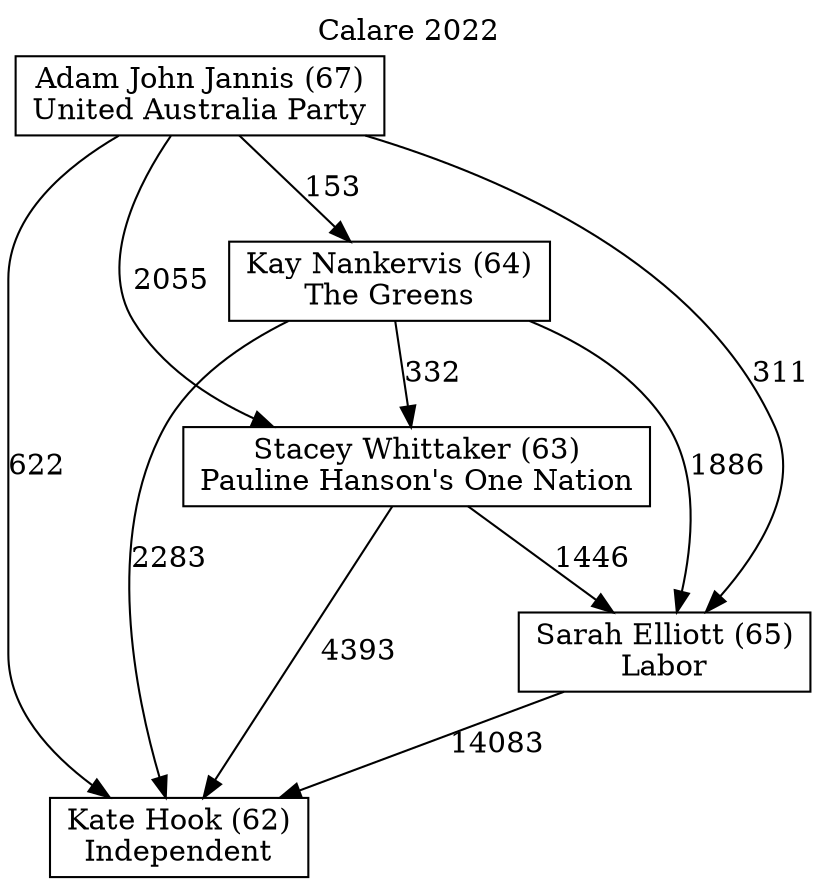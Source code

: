 // House preference flow
digraph "Kate Hook (62)_Calare_2022" {
	graph [label="Calare 2022" labelloc=t mclimit=10]
	node [shape=box]
	"Adam John Jannis (67)" [label="Adam John Jannis (67)
United Australia Party"]
	"Kate Hook (62)" [label="Kate Hook (62)
Independent"]
	"Kay Nankervis (64)" [label="Kay Nankervis (64)
The Greens"]
	"Sarah Elliott (65)" [label="Sarah Elliott (65)
Labor"]
	"Stacey Whittaker (63)" [label="Stacey Whittaker (63)
Pauline Hanson's One Nation"]
	"Adam John Jannis (67)" -> "Kate Hook (62)" [label=622]
	"Adam John Jannis (67)" -> "Kay Nankervis (64)" [label=153]
	"Adam John Jannis (67)" -> "Sarah Elliott (65)" [label=311]
	"Adam John Jannis (67)" -> "Stacey Whittaker (63)" [label=2055]
	"Kay Nankervis (64)" -> "Kate Hook (62)" [label=2283]
	"Kay Nankervis (64)" -> "Sarah Elliott (65)" [label=1886]
	"Kay Nankervis (64)" -> "Stacey Whittaker (63)" [label=332]
	"Sarah Elliott (65)" -> "Kate Hook (62)" [label=14083]
	"Stacey Whittaker (63)" -> "Kate Hook (62)" [label=4393]
	"Stacey Whittaker (63)" -> "Sarah Elliott (65)" [label=1446]
}

